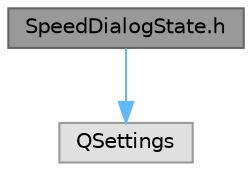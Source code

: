 digraph "SpeedDialogState.h"
{
 // LATEX_PDF_SIZE
  bgcolor="transparent";
  edge [fontname=Helvetica,fontsize=10,labelfontname=Helvetica,labelfontsize=10];
  node [fontname=Helvetica,fontsize=10,shape=box,height=0.2,width=0.4];
  Node1 [id="Node000001",label="SpeedDialogState.h",height=0.2,width=0.4,color="gray40", fillcolor="grey60", style="filled", fontcolor="black",tooltip="定义 SpeedDialogState 类，用于管理弹窗状态"];
  Node1 -> Node2 [id="edge1_Node000001_Node000002",color="steelblue1",style="solid",tooltip=" "];
  Node2 [id="Node000002",label="QSettings",height=0.2,width=0.4,color="grey60", fillcolor="#E0E0E0", style="filled",tooltip=" "];
}

